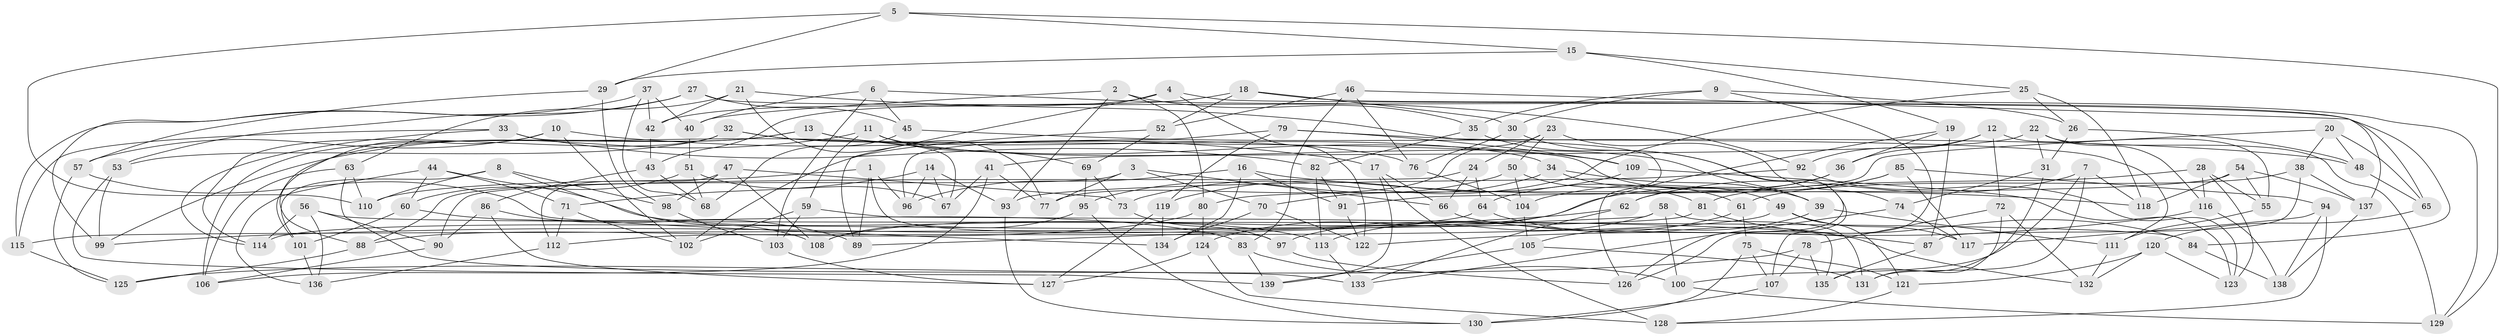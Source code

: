 // coarse degree distribution, {3: 0.08247422680412371, 4: 0.7628865979381443, 5: 0.07216494845360824, 6: 0.020618556701030927, 9: 0.020618556701030927, 8: 0.030927835051546393, 17: 0.010309278350515464}
// Generated by graph-tools (version 1.1) at 2025/01/03/04/25 22:01:40]
// undirected, 139 vertices, 278 edges
graph export_dot {
graph [start="1"]
  node [color=gray90,style=filled];
  1;
  2;
  3;
  4;
  5;
  6;
  7;
  8;
  9;
  10;
  11;
  12;
  13;
  14;
  15;
  16;
  17;
  18;
  19;
  20;
  21;
  22;
  23;
  24;
  25;
  26;
  27;
  28;
  29;
  30;
  31;
  32;
  33;
  34;
  35;
  36;
  37;
  38;
  39;
  40;
  41;
  42;
  43;
  44;
  45;
  46;
  47;
  48;
  49;
  50;
  51;
  52;
  53;
  54;
  55;
  56;
  57;
  58;
  59;
  60;
  61;
  62;
  63;
  64;
  65;
  66;
  67;
  68;
  69;
  70;
  71;
  72;
  73;
  74;
  75;
  76;
  77;
  78;
  79;
  80;
  81;
  82;
  83;
  84;
  85;
  86;
  87;
  88;
  89;
  90;
  91;
  92;
  93;
  94;
  95;
  96;
  97;
  98;
  99;
  100;
  101;
  102;
  103;
  104;
  105;
  106;
  107;
  108;
  109;
  110;
  111;
  112;
  113;
  114;
  115;
  116;
  117;
  118;
  119;
  120;
  121;
  122;
  123;
  124;
  125;
  126;
  127;
  128;
  129;
  130;
  131;
  132;
  133;
  134;
  135;
  136;
  137;
  138;
  139;
  1 -- 97;
  1 -- 89;
  1 -- 96;
  1 -- 110;
  2 -- 35;
  2 -- 93;
  2 -- 80;
  2 -- 40;
  3 -- 66;
  3 -- 70;
  3 -- 88;
  3 -- 77;
  4 -- 65;
  4 -- 89;
  4 -- 122;
  4 -- 42;
  5 -- 29;
  5 -- 110;
  5 -- 15;
  5 -- 129;
  6 -- 40;
  6 -- 92;
  6 -- 103;
  6 -- 45;
  7 -- 62;
  7 -- 131;
  7 -- 118;
  7 -- 100;
  8 -- 110;
  8 -- 108;
  8 -- 101;
  8 -- 98;
  9 -- 126;
  9 -- 26;
  9 -- 30;
  9 -- 35;
  10 -- 57;
  10 -- 17;
  10 -- 88;
  10 -- 102;
  11 -- 69;
  11 -- 99;
  11 -- 59;
  11 -- 39;
  12 -- 36;
  12 -- 72;
  12 -- 55;
  12 -- 92;
  13 -- 101;
  13 -- 106;
  13 -- 109;
  13 -- 34;
  14 -- 96;
  14 -- 93;
  14 -- 71;
  14 -- 67;
  15 -- 25;
  15 -- 29;
  15 -- 19;
  16 -- 134;
  16 -- 91;
  16 -- 118;
  16 -- 96;
  17 -- 128;
  17 -- 139;
  17 -- 66;
  18 -- 43;
  18 -- 129;
  18 -- 30;
  18 -- 52;
  19 -- 36;
  19 -- 87;
  19 -- 124;
  20 -- 91;
  20 -- 38;
  20 -- 65;
  20 -- 48;
  21 -- 77;
  21 -- 63;
  21 -- 126;
  21 -- 42;
  22 -- 129;
  22 -- 41;
  22 -- 116;
  22 -- 31;
  23 -- 77;
  23 -- 24;
  23 -- 74;
  23 -- 50;
  24 -- 64;
  24 -- 66;
  24 -- 90;
  25 -- 26;
  25 -- 118;
  25 -- 73;
  26 -- 31;
  26 -- 48;
  27 -- 84;
  27 -- 45;
  27 -- 53;
  27 -- 115;
  28 -- 116;
  28 -- 55;
  28 -- 123;
  28 -- 81;
  29 -- 98;
  29 -- 57;
  30 -- 126;
  30 -- 76;
  31 -- 74;
  31 -- 135;
  32 -- 114;
  32 -- 49;
  32 -- 53;
  32 -- 76;
  33 -- 67;
  33 -- 115;
  33 -- 114;
  33 -- 82;
  34 -- 39;
  34 -- 61;
  34 -- 70;
  35 -- 82;
  35 -- 107;
  36 -- 64;
  36 -- 62;
  37 -- 40;
  37 -- 42;
  37 -- 99;
  37 -- 68;
  38 -- 87;
  38 -- 137;
  38 -- 61;
  39 -- 111;
  39 -- 105;
  40 -- 51;
  41 -- 77;
  41 -- 106;
  41 -- 67;
  42 -- 43;
  43 -- 86;
  43 -- 68;
  44 -- 136;
  44 -- 71;
  44 -- 60;
  44 -- 113;
  45 -- 68;
  45 -- 48;
  46 -- 137;
  46 -- 52;
  46 -- 76;
  46 -- 83;
  47 -- 73;
  47 -- 98;
  47 -- 112;
  47 -- 108;
  48 -- 65;
  49 -- 121;
  49 -- 117;
  49 -- 112;
  50 -- 104;
  50 -- 81;
  50 -- 95;
  51 -- 60;
  51 -- 68;
  51 -- 67;
  52 -- 69;
  52 -- 102;
  53 -- 99;
  53 -- 139;
  54 -- 80;
  54 -- 55;
  54 -- 118;
  54 -- 137;
  55 -- 111;
  56 -- 84;
  56 -- 136;
  56 -- 90;
  56 -- 114;
  57 -- 134;
  57 -- 125;
  58 -- 100;
  58 -- 97;
  58 -- 89;
  58 -- 131;
  59 -- 135;
  59 -- 103;
  59 -- 102;
  60 -- 83;
  60 -- 101;
  61 -- 75;
  61 -- 113;
  62 -- 99;
  62 -- 133;
  63 -- 106;
  63 -- 110;
  63 -- 133;
  64 -- 114;
  64 -- 132;
  65 -- 120;
  66 -- 87;
  69 -- 73;
  69 -- 95;
  70 -- 134;
  70 -- 122;
  71 -- 102;
  71 -- 112;
  72 -- 78;
  72 -- 132;
  72 -- 131;
  73 -- 97;
  74 -- 117;
  74 -- 133;
  75 -- 121;
  75 -- 130;
  75 -- 107;
  76 -- 104;
  78 -- 125;
  78 -- 107;
  78 -- 135;
  79 -- 111;
  79 -- 119;
  79 -- 109;
  79 -- 96;
  80 -- 88;
  80 -- 124;
  81 -- 84;
  81 -- 115;
  82 -- 91;
  82 -- 113;
  83 -- 139;
  83 -- 100;
  84 -- 138;
  85 -- 117;
  85 -- 108;
  85 -- 94;
  85 -- 104;
  86 -- 90;
  86 -- 127;
  86 -- 89;
  87 -- 135;
  88 -- 125;
  90 -- 106;
  91 -- 122;
  92 -- 123;
  92 -- 93;
  93 -- 130;
  94 -- 128;
  94 -- 117;
  94 -- 138;
  95 -- 130;
  95 -- 108;
  97 -- 126;
  98 -- 103;
  100 -- 129;
  101 -- 136;
  103 -- 127;
  104 -- 105;
  105 -- 131;
  105 -- 139;
  107 -- 130;
  109 -- 119;
  109 -- 123;
  111 -- 132;
  112 -- 136;
  113 -- 133;
  115 -- 125;
  116 -- 122;
  116 -- 138;
  119 -- 127;
  119 -- 134;
  120 -- 121;
  120 -- 132;
  120 -- 123;
  121 -- 128;
  124 -- 128;
  124 -- 127;
  137 -- 138;
}
